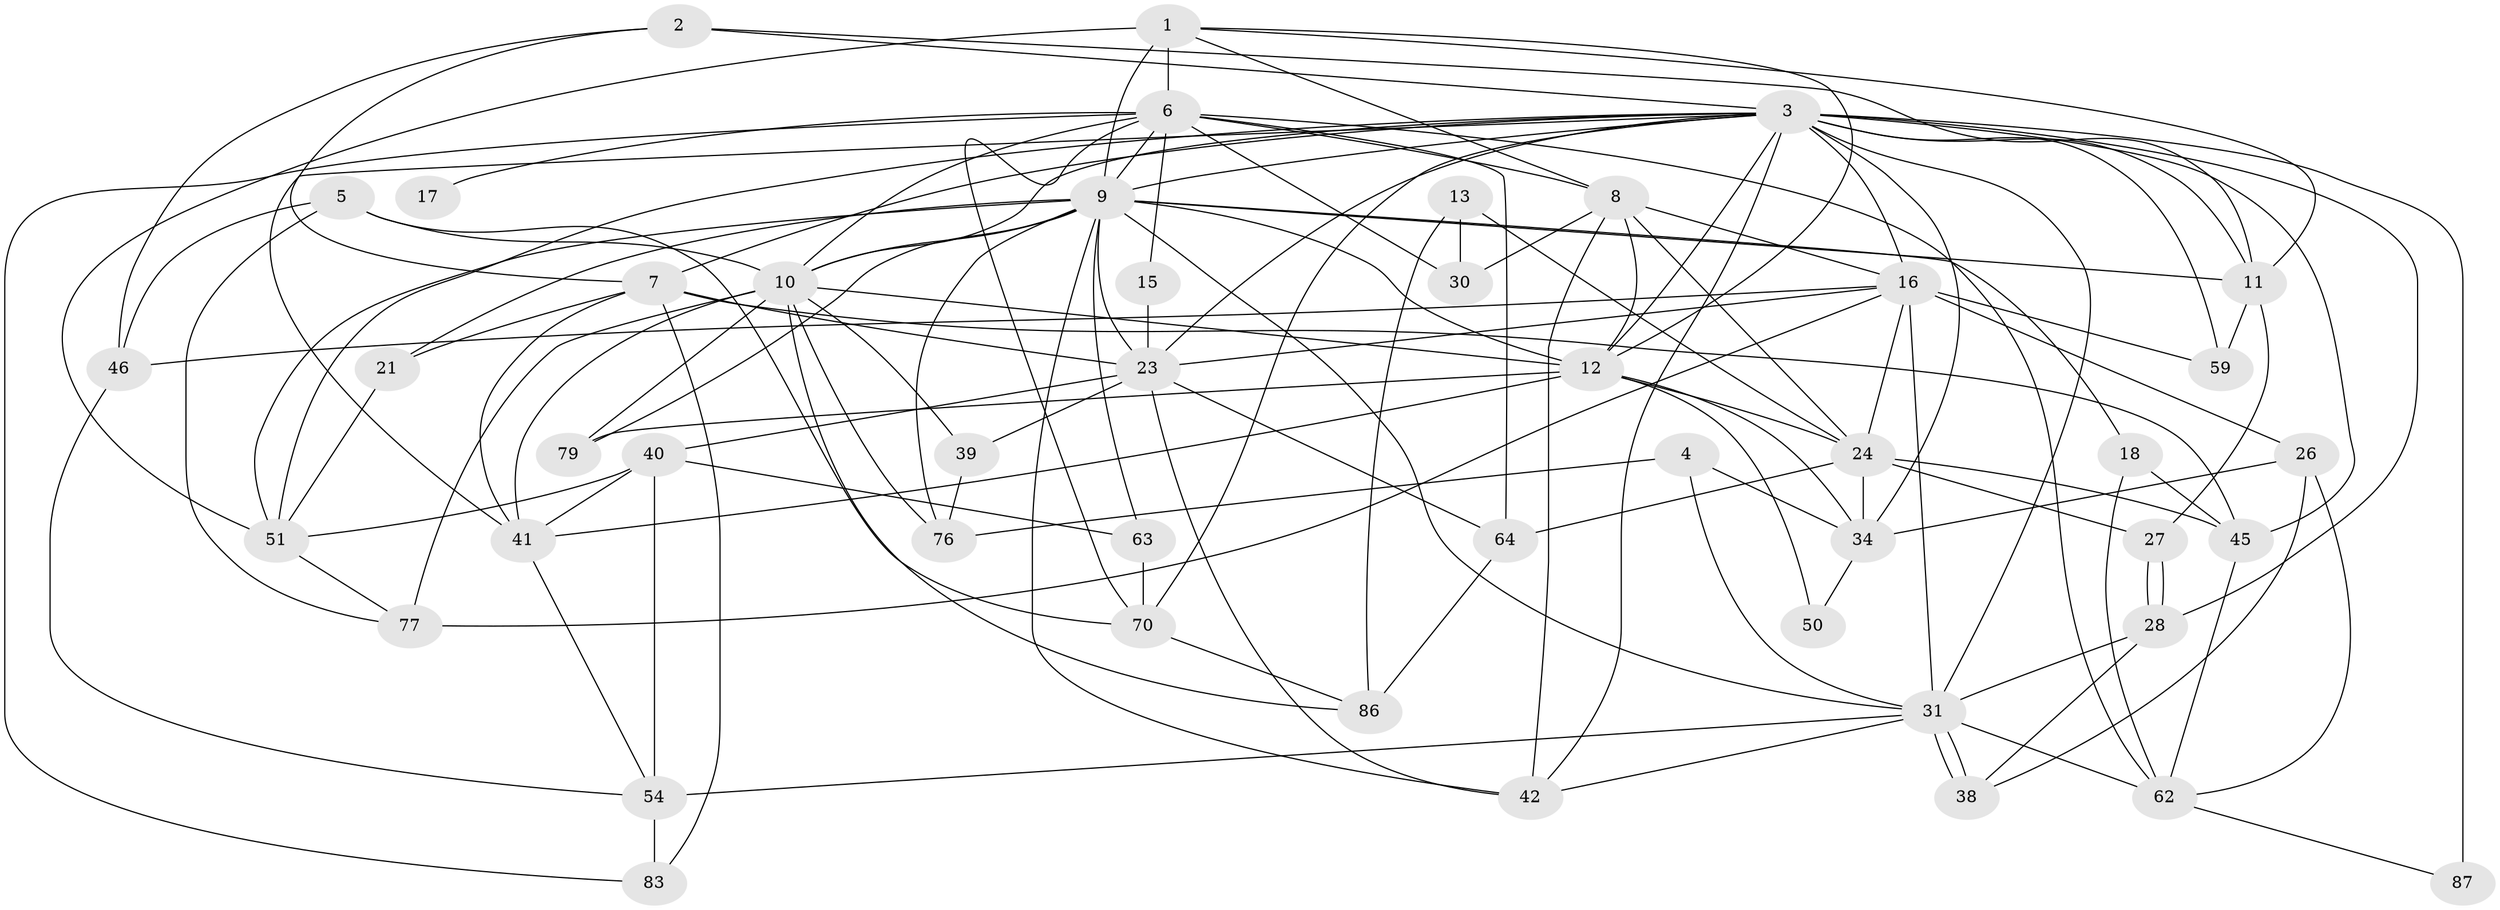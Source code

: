 // original degree distribution, {6: 0.11578947368421053, 4: 0.3684210526315789, 10: 0.010526315789473684, 3: 0.28421052631578947, 2: 0.10526315789473684, 7: 0.042105263157894736, 5: 0.07368421052631578}
// Generated by graph-tools (version 1.1) at 2025/15/03/09/25 04:15:02]
// undirected, 47 vertices, 129 edges
graph export_dot {
graph [start="1"]
  node [color=gray90,style=filled];
  1 [super="+89+35"];
  2;
  3 [super="+57+49+73+20+61"];
  4;
  5 [super="+14"];
  6 [super="+19+22"];
  7 [super="+36"];
  8 [super="+56+52+29"];
  9 [super="+84+88+53"];
  10 [super="+74+25"];
  11 [super="+32"];
  12 [super="+78"];
  13;
  15;
  16 [super="+75+37"];
  17;
  18;
  21;
  23 [super="+43"];
  24 [super="+91+33+66"];
  26 [super="+90"];
  27 [super="+60"];
  28;
  30;
  31 [super="+47+48"];
  34;
  38;
  39;
  40 [super="+65"];
  41;
  42 [super="+44"];
  45 [super="+85+69"];
  46;
  50;
  51 [super="+58"];
  54 [super="+81"];
  59;
  62 [super="+72"];
  63;
  64;
  70 [super="+95"];
  76;
  77;
  79;
  83;
  86;
  87;
  1 -- 6;
  1 -- 12;
  1 -- 8;
  1 -- 11;
  1 -- 9 [weight=2];
  1 -- 51;
  2 -- 7;
  2 -- 3;
  2 -- 46;
  2 -- 11;
  3 -- 34 [weight=2];
  3 -- 31;
  3 -- 51 [weight=2];
  3 -- 87 [weight=2];
  3 -- 23;
  3 -- 42;
  3 -- 59;
  3 -- 16 [weight=2];
  3 -- 9 [weight=2];
  3 -- 70;
  3 -- 11;
  3 -- 28;
  3 -- 45;
  3 -- 41;
  3 -- 12;
  3 -- 7 [weight=2];
  3 -- 10;
  4 -- 34;
  4 -- 76;
  4 -- 31;
  5 -- 70;
  5 -- 77;
  5 -- 46;
  5 -- 10;
  6 -- 30;
  6 -- 15;
  6 -- 17 [weight=2];
  6 -- 10;
  6 -- 64;
  6 -- 70;
  6 -- 83;
  6 -- 8;
  6 -- 9;
  6 -- 62;
  7 -- 41;
  7 -- 21;
  7 -- 83;
  7 -- 45;
  7 -- 23;
  8 -- 24;
  8 -- 42;
  8 -- 30;
  8 -- 12;
  8 -- 16;
  9 -- 76;
  9 -- 51;
  9 -- 63;
  9 -- 21;
  9 -- 79;
  9 -- 31;
  9 -- 12;
  9 -- 18;
  9 -- 42;
  9 -- 11;
  9 -- 23;
  9 -- 10;
  10 -- 86;
  10 -- 76;
  10 -- 79;
  10 -- 12;
  10 -- 39;
  10 -- 77;
  10 -- 41;
  11 -- 59;
  11 -- 27;
  12 -- 79;
  12 -- 34;
  12 -- 41;
  12 -- 50;
  12 -- 24;
  13 -- 86;
  13 -- 30;
  13 -- 24;
  15 -- 23;
  16 -- 26 [weight=2];
  16 -- 77;
  16 -- 59;
  16 -- 46;
  16 -- 31;
  16 -- 23;
  16 -- 24;
  18 -- 45;
  18 -- 62;
  21 -- 51;
  23 -- 42;
  23 -- 64;
  23 -- 39;
  23 -- 40;
  24 -- 45 [weight=3];
  24 -- 64;
  24 -- 27;
  24 -- 34;
  26 -- 34;
  26 -- 38;
  26 -- 62;
  27 -- 28;
  27 -- 28;
  28 -- 31;
  28 -- 38;
  31 -- 38;
  31 -- 38;
  31 -- 42;
  31 -- 54 [weight=2];
  31 -- 62;
  34 -- 50;
  39 -- 76;
  40 -- 54;
  40 -- 41;
  40 -- 63;
  40 -- 51;
  41 -- 54;
  45 -- 62;
  46 -- 54;
  51 -- 77;
  54 -- 83;
  62 -- 87;
  63 -- 70;
  64 -- 86;
  70 -- 86;
}
